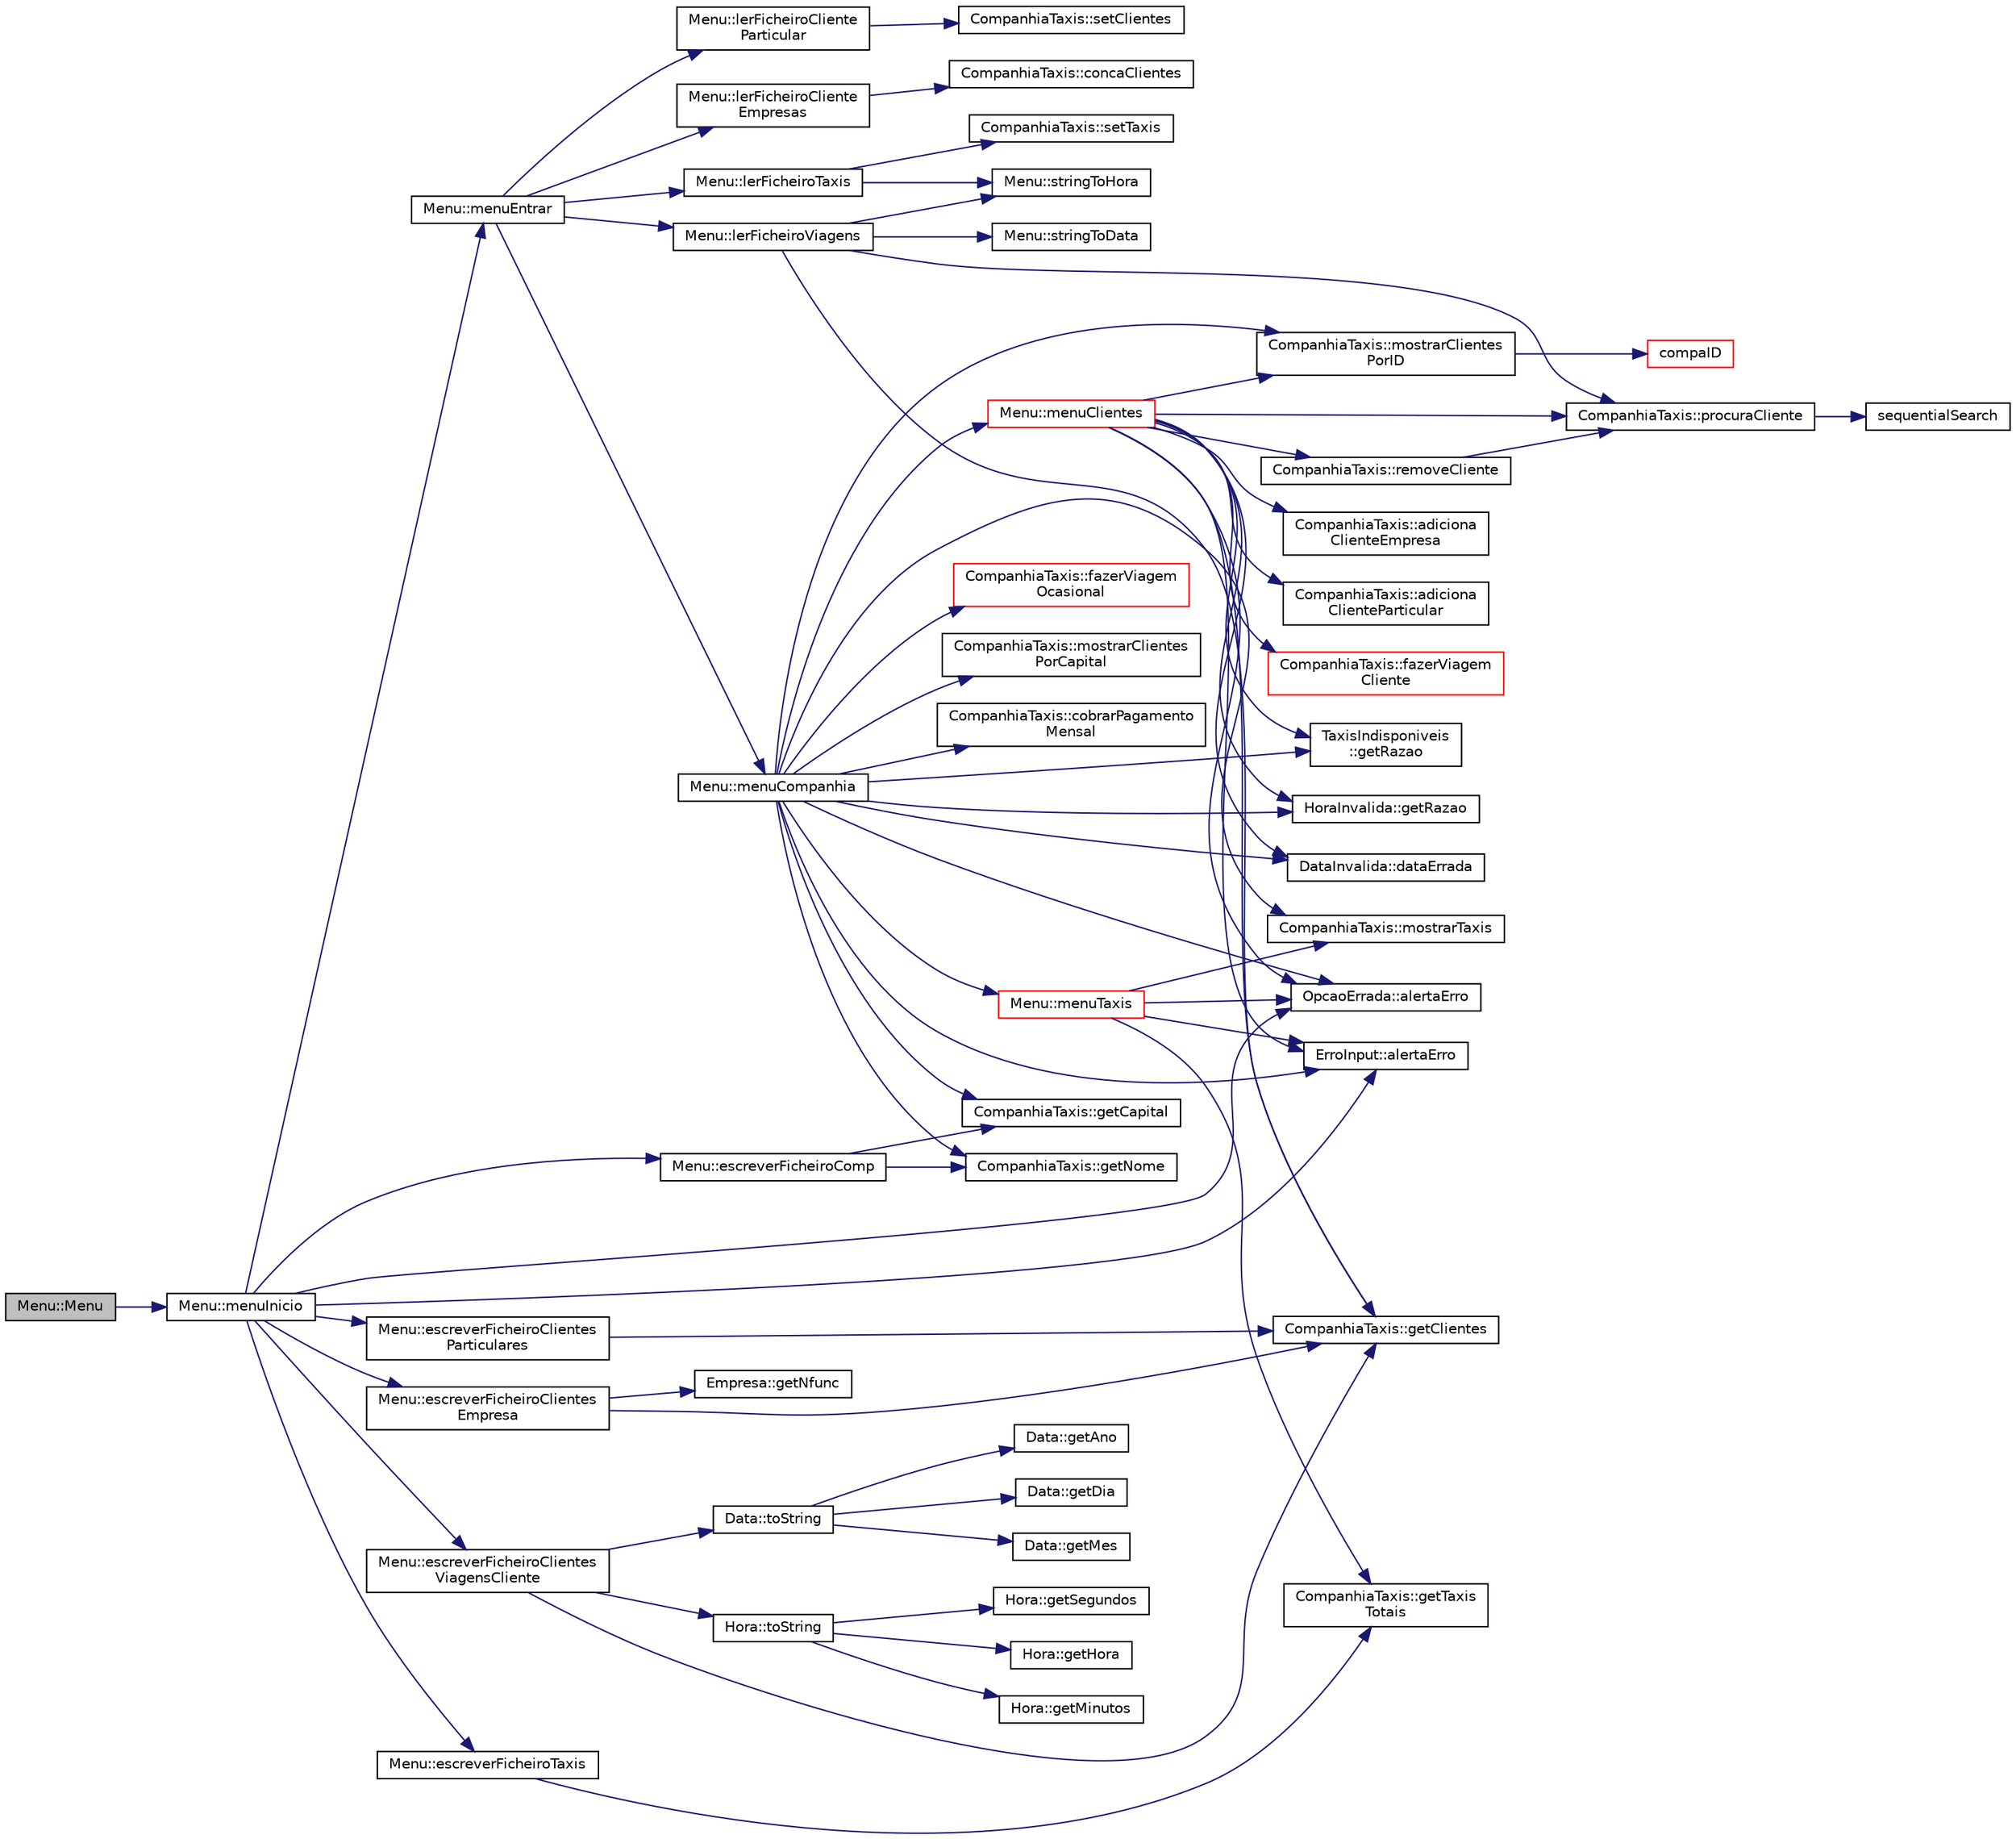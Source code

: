 digraph "Menu::Menu"
{
  edge [fontname="Helvetica",fontsize="10",labelfontname="Helvetica",labelfontsize="10"];
  node [fontname="Helvetica",fontsize="10",shape=record];
  rankdir="LR";
  Node0 [label="Menu::Menu",height=0.2,width=0.4,color="black", fillcolor="grey75", style="filled", fontcolor="black"];
  Node0 -> Node1 [color="midnightblue",fontsize="10",style="solid",fontname="Helvetica"];
  Node1 [label="Menu::menuInicio",height=0.2,width=0.4,color="black", fillcolor="white", style="filled",URL="$class_menu.html#a040b2ac98690c49f5171d546763db172"];
  Node1 -> Node2 [color="midnightblue",fontsize="10",style="solid",fontname="Helvetica"];
  Node2 [label="Menu::menuEntrar",height=0.2,width=0.4,color="black", fillcolor="white", style="filled",URL="$class_menu.html#a84c6456a12694bf85e4ca86480e99d52"];
  Node2 -> Node3 [color="midnightblue",fontsize="10",style="solid",fontname="Helvetica"];
  Node3 [label="Menu::lerFicheiroCliente\lParticular",height=0.2,width=0.4,color="black", fillcolor="white", style="filled",URL="$class_menu.html#a27596ff800029b710dfff312ed64d901"];
  Node3 -> Node4 [color="midnightblue",fontsize="10",style="solid",fontname="Helvetica"];
  Node4 [label="CompanhiaTaxis::setClientes",height=0.2,width=0.4,color="black", fillcolor="white", style="filled",URL="$class_companhia_taxis.html#a85a4485f7b63f32410b600223b63b23b",tooltip="função que actualiza a lista de clientes "];
  Node2 -> Node5 [color="midnightblue",fontsize="10",style="solid",fontname="Helvetica"];
  Node5 [label="Menu::lerFicheiroCliente\lEmpresas",height=0.2,width=0.4,color="black", fillcolor="white", style="filled",URL="$class_menu.html#acd4393dafb680960175572e78f3ee9c4"];
  Node5 -> Node6 [color="midnightblue",fontsize="10",style="solid",fontname="Helvetica"];
  Node6 [label="CompanhiaTaxis::concaClientes",height=0.2,width=0.4,color="black", fillcolor="white", style="filled",URL="$class_companhia_taxis.html#a873d6408ef680f5a1fc30f7b6daebc00",tooltip="função usada para concatenar 2 vectores de clientes "];
  Node2 -> Node7 [color="midnightblue",fontsize="10",style="solid",fontname="Helvetica"];
  Node7 [label="Menu::lerFicheiroViagens",height=0.2,width=0.4,color="black", fillcolor="white", style="filled",URL="$class_menu.html#a6e9fd902034d9cfd72d70395313fa2b8"];
  Node7 -> Node8 [color="midnightblue",fontsize="10",style="solid",fontname="Helvetica"];
  Node8 [label="Menu::stringToData",height=0.2,width=0.4,color="black", fillcolor="white", style="filled",URL="$class_menu.html#a9a6b727e45d4dd81c471c2d02108789c"];
  Node7 -> Node9 [color="midnightblue",fontsize="10",style="solid",fontname="Helvetica"];
  Node9 [label="Menu::stringToHora",height=0.2,width=0.4,color="black", fillcolor="white", style="filled",URL="$class_menu.html#a54c4b759f5ea6aaf0fa22916c2caca60"];
  Node7 -> Node10 [color="midnightblue",fontsize="10",style="solid",fontname="Helvetica"];
  Node10 [label="CompanhiaTaxis::procuraCliente",height=0.2,width=0.4,color="black", fillcolor="white", style="filled",URL="$class_companhia_taxis.html#afa0e3741302ef2d98d97c8ecf57d6a8c",tooltip="função para procurar cliente "];
  Node10 -> Node11 [color="midnightblue",fontsize="10",style="solid",fontname="Helvetica"];
  Node11 [label="sequentialSearch",height=0.2,width=0.4,color="black", fillcolor="white", style="filled",URL="$sequential_search_8h.html#acd555ad1f1fc3b2011aab63641f98151"];
  Node7 -> Node12 [color="midnightblue",fontsize="10",style="solid",fontname="Helvetica"];
  Node12 [label="CompanhiaTaxis::getClientes",height=0.2,width=0.4,color="black", fillcolor="white", style="filled",URL="$class_companhia_taxis.html#a361e0a5a5685543138d11f5924a46f91",tooltip="função para obter lista de clientes "];
  Node2 -> Node13 [color="midnightblue",fontsize="10",style="solid",fontname="Helvetica"];
  Node13 [label="Menu::lerFicheiroTaxis",height=0.2,width=0.4,color="black", fillcolor="white", style="filled",URL="$class_menu.html#af98d838cd753416eca441539b23da340"];
  Node13 -> Node9 [color="midnightblue",fontsize="10",style="solid",fontname="Helvetica"];
  Node13 -> Node14 [color="midnightblue",fontsize="10",style="solid",fontname="Helvetica"];
  Node14 [label="CompanhiaTaxis::setTaxis",height=0.2,width=0.4,color="black", fillcolor="white", style="filled",URL="$class_companhia_taxis.html#a4b511a6d3c610c45e4d01d79192d72a2",tooltip="função que actualiza a lista de taxis "];
  Node2 -> Node15 [color="midnightblue",fontsize="10",style="solid",fontname="Helvetica"];
  Node15 [label="Menu::menuCompanhia",height=0.2,width=0.4,color="black", fillcolor="white", style="filled",URL="$class_menu.html#a3cbd7d0e99b7e4f6f05661a2b5f60786"];
  Node15 -> Node16 [color="midnightblue",fontsize="10",style="solid",fontname="Helvetica"];
  Node16 [label="CompanhiaTaxis::getNome",height=0.2,width=0.4,color="black", fillcolor="white", style="filled",URL="$class_companhia_taxis.html#adcb8ed0185c98cbd720a057cf938f765",tooltip="função para obter nome "];
  Node15 -> Node17 [color="midnightblue",fontsize="10",style="solid",fontname="Helvetica"];
  Node17 [label="CompanhiaTaxis::mostrarClientes\lPorID",height=0.2,width=0.4,color="black", fillcolor="white", style="filled",URL="$class_companhia_taxis.html#af88b12183df33c9e9018e0d888d9d3ba",tooltip="função que imprime todos os clientes por ordem crescente de id "];
  Node17 -> Node18 [color="midnightblue",fontsize="10",style="solid",fontname="Helvetica"];
  Node18 [label="compaID",height=0.2,width=0.4,color="red", fillcolor="white", style="filled",URL="$_companhia_taxis_8cpp.html#a10e6eed672c3c5875b7445c3a7cd4e3e"];
  Node15 -> Node20 [color="midnightblue",fontsize="10",style="solid",fontname="Helvetica"];
  Node20 [label="Menu::menuClientes",height=0.2,width=0.4,color="red", fillcolor="white", style="filled",URL="$class_menu.html#a7f47b12e1011ba227c0c1ae07d896da0"];
  Node20 -> Node21 [color="midnightblue",fontsize="10",style="solid",fontname="Helvetica"];
  Node21 [label="OpcaoErrada::alertaErro",height=0.2,width=0.4,color="black", fillcolor="white", style="filled",URL="$class_opcao_errada.html#a26bc1d7170a0ef29e3a9eae58760ac6f"];
  Node20 -> Node22 [color="midnightblue",fontsize="10",style="solid",fontname="Helvetica"];
  Node22 [label="CompanhiaTaxis::adiciona\lClienteEmpresa",height=0.2,width=0.4,color="black", fillcolor="white", style="filled",URL="$class_companhia_taxis.html#af080e3d223856b45f6d54ce0e05fdfca",tooltip="função que adiciona um cliente empresa à lista de clientes "];
  Node20 -> Node23 [color="midnightblue",fontsize="10",style="solid",fontname="Helvetica"];
  Node23 [label="CompanhiaTaxis::adiciona\lClienteParticular",height=0.2,width=0.4,color="black", fillcolor="white", style="filled",URL="$class_companhia_taxis.html#ad1e93d309abfded2f77a9ac666abda9b",tooltip="função que adiciona um cliente particular à lista de clientes "];
  Node20 -> Node17 [color="midnightblue",fontsize="10",style="solid",fontname="Helvetica"];
  Node20 -> Node24 [color="midnightblue",fontsize="10",style="solid",fontname="Helvetica"];
  Node24 [label="CompanhiaTaxis::removeCliente",height=0.2,width=0.4,color="black", fillcolor="white", style="filled",URL="$class_companhia_taxis.html#a7485931a27987af67f33ce67ae7ea2fd",tooltip="função para eliminar cliente "];
  Node24 -> Node10 [color="midnightblue",fontsize="10",style="solid",fontname="Helvetica"];
  Node20 -> Node10 [color="midnightblue",fontsize="10",style="solid",fontname="Helvetica"];
  Node20 -> Node25 [color="midnightblue",fontsize="10",style="solid",fontname="Helvetica"];
  Node25 [label="CompanhiaTaxis::fazerViagem\lCliente",height=0.2,width=0.4,color="red", fillcolor="white", style="filled",URL="$class_companhia_taxis.html#aaf9c7bd7996ccfb64ed57128051b57ec",tooltip="função cria uma viagem de cliente "];
  Node20 -> Node33 [color="midnightblue",fontsize="10",style="solid",fontname="Helvetica"];
  Node33 [label="ErroInput::alertaErro",height=0.2,width=0.4,color="black", fillcolor="white", style="filled",URL="$class_erro_input.html#aa4fbfcf2c76e9d74da9a525831bf7efb"];
  Node20 -> Node35 [color="midnightblue",fontsize="10",style="solid",fontname="Helvetica"];
  Node35 [label="TaxisIndisponiveis\l::getRazao",height=0.2,width=0.4,color="black", fillcolor="white", style="filled",URL="$class_taxis_indisponiveis.html#a2b10868ccdb1ecff8429f2d6646d6123",tooltip="função para obter r que provocou excessão "];
  Node20 -> Node36 [color="midnightblue",fontsize="10",style="solid",fontname="Helvetica"];
  Node36 [label="HoraInvalida::getRazao",height=0.2,width=0.4,color="black", fillcolor="white", style="filled",URL="$class_hora_invalida.html#add9cce215a06803ea9bdd0345f1cc7f7",tooltip="função para obter r que provocou excessão "];
  Node20 -> Node37 [color="midnightblue",fontsize="10",style="solid",fontname="Helvetica"];
  Node37 [label="DataInvalida::dataErrada",height=0.2,width=0.4,color="black", fillcolor="white", style="filled",URL="$class_data_invalida.html#ad556f85f63b6ba49d7b7b78154ecf6d7",tooltip="função classe excessão "];
  Node20 -> Node12 [color="midnightblue",fontsize="10",style="solid",fontname="Helvetica"];
  Node15 -> Node38 [color="midnightblue",fontsize="10",style="solid",fontname="Helvetica"];
  Node38 [label="CompanhiaTaxis::getCapital",height=0.2,width=0.4,color="black", fillcolor="white", style="filled",URL="$class_companhia_taxis.html#abded966deadcc6a706685e3d0d7d884b",tooltip="função para obter capital companhia "];
  Node15 -> Node21 [color="midnightblue",fontsize="10",style="solid",fontname="Helvetica"];
  Node15 -> Node39 [color="midnightblue",fontsize="10",style="solid",fontname="Helvetica"];
  Node39 [label="CompanhiaTaxis::fazerViagem\lOcasional",height=0.2,width=0.4,color="red", fillcolor="white", style="filled",URL="$class_companhia_taxis.html#a3499f81020bf1ea2882efb30121a4f4f",tooltip="função cria uma viagem de ocasinal "];
  Node15 -> Node33 [color="midnightblue",fontsize="10",style="solid",fontname="Helvetica"];
  Node15 -> Node35 [color="midnightblue",fontsize="10",style="solid",fontname="Helvetica"];
  Node15 -> Node36 [color="midnightblue",fontsize="10",style="solid",fontname="Helvetica"];
  Node15 -> Node37 [color="midnightblue",fontsize="10",style="solid",fontname="Helvetica"];
  Node15 -> Node40 [color="midnightblue",fontsize="10",style="solid",fontname="Helvetica"];
  Node40 [label="CompanhiaTaxis::mostrarClientes\lPorCapital",height=0.2,width=0.4,color="black", fillcolor="white", style="filled",URL="$class_companhia_taxis.html#a4e73e4617921a2885aa5fde6787787a4",tooltip="função que imprime todos os clientes por ordem descrescente de total gasto em viagens ..."];
  Node15 -> Node41 [color="midnightblue",fontsize="10",style="solid",fontname="Helvetica"];
  Node41 [label="CompanhiaTaxis::mostrarTaxis",height=0.2,width=0.4,color="black", fillcolor="white", style="filled",URL="$class_companhia_taxis.html#ac6e7c25c1f3fb1a97d714668b4189f8f",tooltip="função que imprime todos os taxis da companhia "];
  Node15 -> Node42 [color="midnightblue",fontsize="10",style="solid",fontname="Helvetica"];
  Node42 [label="Menu::menuTaxis",height=0.2,width=0.4,color="red", fillcolor="white", style="filled",URL="$class_menu.html#a1a78c26932ec0ed13e8d9af3cede76c0"];
  Node42 -> Node41 [color="midnightblue",fontsize="10",style="solid",fontname="Helvetica"];
  Node42 -> Node33 [color="midnightblue",fontsize="10",style="solid",fontname="Helvetica"];
  Node42 -> Node46 [color="midnightblue",fontsize="10",style="solid",fontname="Helvetica"];
  Node46 [label="CompanhiaTaxis::getTaxis\lTotais",height=0.2,width=0.4,color="black", fillcolor="white", style="filled",URL="$class_companhia_taxis.html#a3f1e79958ff4ee7dc12e9fd827eb0bb1",tooltip="função para obter lista de todos os taxis "];
  Node42 -> Node21 [color="midnightblue",fontsize="10",style="solid",fontname="Helvetica"];
  Node15 -> Node47 [color="midnightblue",fontsize="10",style="solid",fontname="Helvetica"];
  Node47 [label="CompanhiaTaxis::cobrarPagamento\lMensal",height=0.2,width=0.4,color="black", fillcolor="white", style="filled",URL="$class_companhia_taxis.html#ad8ce2783c91c95330947cd01b4bc5732",tooltip="função que calcula o valor total de todos os cliente que querem pagar no final do mês ..."];
  Node1 -> Node48 [color="midnightblue",fontsize="10",style="solid",fontname="Helvetica"];
  Node48 [label="Menu::escreverFicheiroClientes\lParticulares",height=0.2,width=0.4,color="black", fillcolor="white", style="filled",URL="$class_menu.html#ab723ee27163a157b8beddd7dd6c1013d"];
  Node48 -> Node12 [color="midnightblue",fontsize="10",style="solid",fontname="Helvetica"];
  Node1 -> Node49 [color="midnightblue",fontsize="10",style="solid",fontname="Helvetica"];
  Node49 [label="Menu::escreverFicheiroClientes\lEmpresa",height=0.2,width=0.4,color="black", fillcolor="white", style="filled",URL="$class_menu.html#a15f83e738966ce4f64aa814abf42f2eb"];
  Node49 -> Node12 [color="midnightblue",fontsize="10",style="solid",fontname="Helvetica"];
  Node49 -> Node50 [color="midnightblue",fontsize="10",style="solid",fontname="Helvetica"];
  Node50 [label="Empresa::getNfunc",height=0.2,width=0.4,color="black", fillcolor="white", style="filled",URL="$class_empresa.html#a28801c2132ffe02d7b0ee40b44f3d1bf",tooltip="função para obter número de funcionários da empresa "];
  Node1 -> Node51 [color="midnightblue",fontsize="10",style="solid",fontname="Helvetica"];
  Node51 [label="Menu::escreverFicheiroClientes\lViagensCliente",height=0.2,width=0.4,color="black", fillcolor="white", style="filled",URL="$class_menu.html#a5a9570c3802c48a986d633b29d38a3cb"];
  Node51 -> Node12 [color="midnightblue",fontsize="10",style="solid",fontname="Helvetica"];
  Node51 -> Node52 [color="midnightblue",fontsize="10",style="solid",fontname="Helvetica"];
  Node52 [label="Data::toString",height=0.2,width=0.4,color="black", fillcolor="white", style="filled",URL="$class_data.html#a16795b3f8095a690871899522c6df37f",tooltip="função para imprimir data com formatação especifica "];
  Node52 -> Node53 [color="midnightblue",fontsize="10",style="solid",fontname="Helvetica"];
  Node53 [label="Data::getDia",height=0.2,width=0.4,color="black", fillcolor="white", style="filled",URL="$class_data.html#aa9b7bdc683d9c493d903184e85f1e6b3",tooltip="função para obter dia "];
  Node52 -> Node54 [color="midnightblue",fontsize="10",style="solid",fontname="Helvetica"];
  Node54 [label="Data::getMes",height=0.2,width=0.4,color="black", fillcolor="white", style="filled",URL="$class_data.html#a1df6f5e1695c7cae56b9ee752a6895e8",tooltip="função para obter mes "];
  Node52 -> Node55 [color="midnightblue",fontsize="10",style="solid",fontname="Helvetica"];
  Node55 [label="Data::getAno",height=0.2,width=0.4,color="black", fillcolor="white", style="filled",URL="$class_data.html#a986bec10cbca338f08c9096d8e51efb5",tooltip="função para obter ano "];
  Node51 -> Node56 [color="midnightblue",fontsize="10",style="solid",fontname="Helvetica"];
  Node56 [label="Hora::toString",height=0.2,width=0.4,color="black", fillcolor="white", style="filled",URL="$class_hora.html#a6bd31808bc3944e1973e8ae246fc620d",tooltip="função para imprimir hora com formatação especifica "];
  Node56 -> Node57 [color="midnightblue",fontsize="10",style="solid",fontname="Helvetica"];
  Node57 [label="Hora::getHora",height=0.2,width=0.4,color="black", fillcolor="white", style="filled",URL="$class_hora.html#a70af0f16ecd56ecec24b9068c7515282",tooltip="função para obter hora "];
  Node56 -> Node58 [color="midnightblue",fontsize="10",style="solid",fontname="Helvetica"];
  Node58 [label="Hora::getMinutos",height=0.2,width=0.4,color="black", fillcolor="white", style="filled",URL="$class_hora.html#aee1628d04f9c19e9bf2cf34dea39c746",tooltip="função para obter minutos "];
  Node56 -> Node59 [color="midnightblue",fontsize="10",style="solid",fontname="Helvetica"];
  Node59 [label="Hora::getSegundos",height=0.2,width=0.4,color="black", fillcolor="white", style="filled",URL="$class_hora.html#a0e432ed4ff88073c7a60fab51ba5bbc3",tooltip="função para obter segundos "];
  Node1 -> Node60 [color="midnightblue",fontsize="10",style="solid",fontname="Helvetica"];
  Node60 [label="Menu::escreverFicheiroComp",height=0.2,width=0.4,color="black", fillcolor="white", style="filled",URL="$class_menu.html#ad102ddbb880f275826c5933356dc21d8"];
  Node60 -> Node16 [color="midnightblue",fontsize="10",style="solid",fontname="Helvetica"];
  Node60 -> Node38 [color="midnightblue",fontsize="10",style="solid",fontname="Helvetica"];
  Node1 -> Node61 [color="midnightblue",fontsize="10",style="solid",fontname="Helvetica"];
  Node61 [label="Menu::escreverFicheiroTaxis",height=0.2,width=0.4,color="black", fillcolor="white", style="filled",URL="$class_menu.html#a67a6a9efc6f9e8839cf74c2e98ad2e74"];
  Node61 -> Node46 [color="midnightblue",fontsize="10",style="solid",fontname="Helvetica"];
  Node1 -> Node21 [color="midnightblue",fontsize="10",style="solid",fontname="Helvetica"];
  Node1 -> Node33 [color="midnightblue",fontsize="10",style="solid",fontname="Helvetica"];
}

